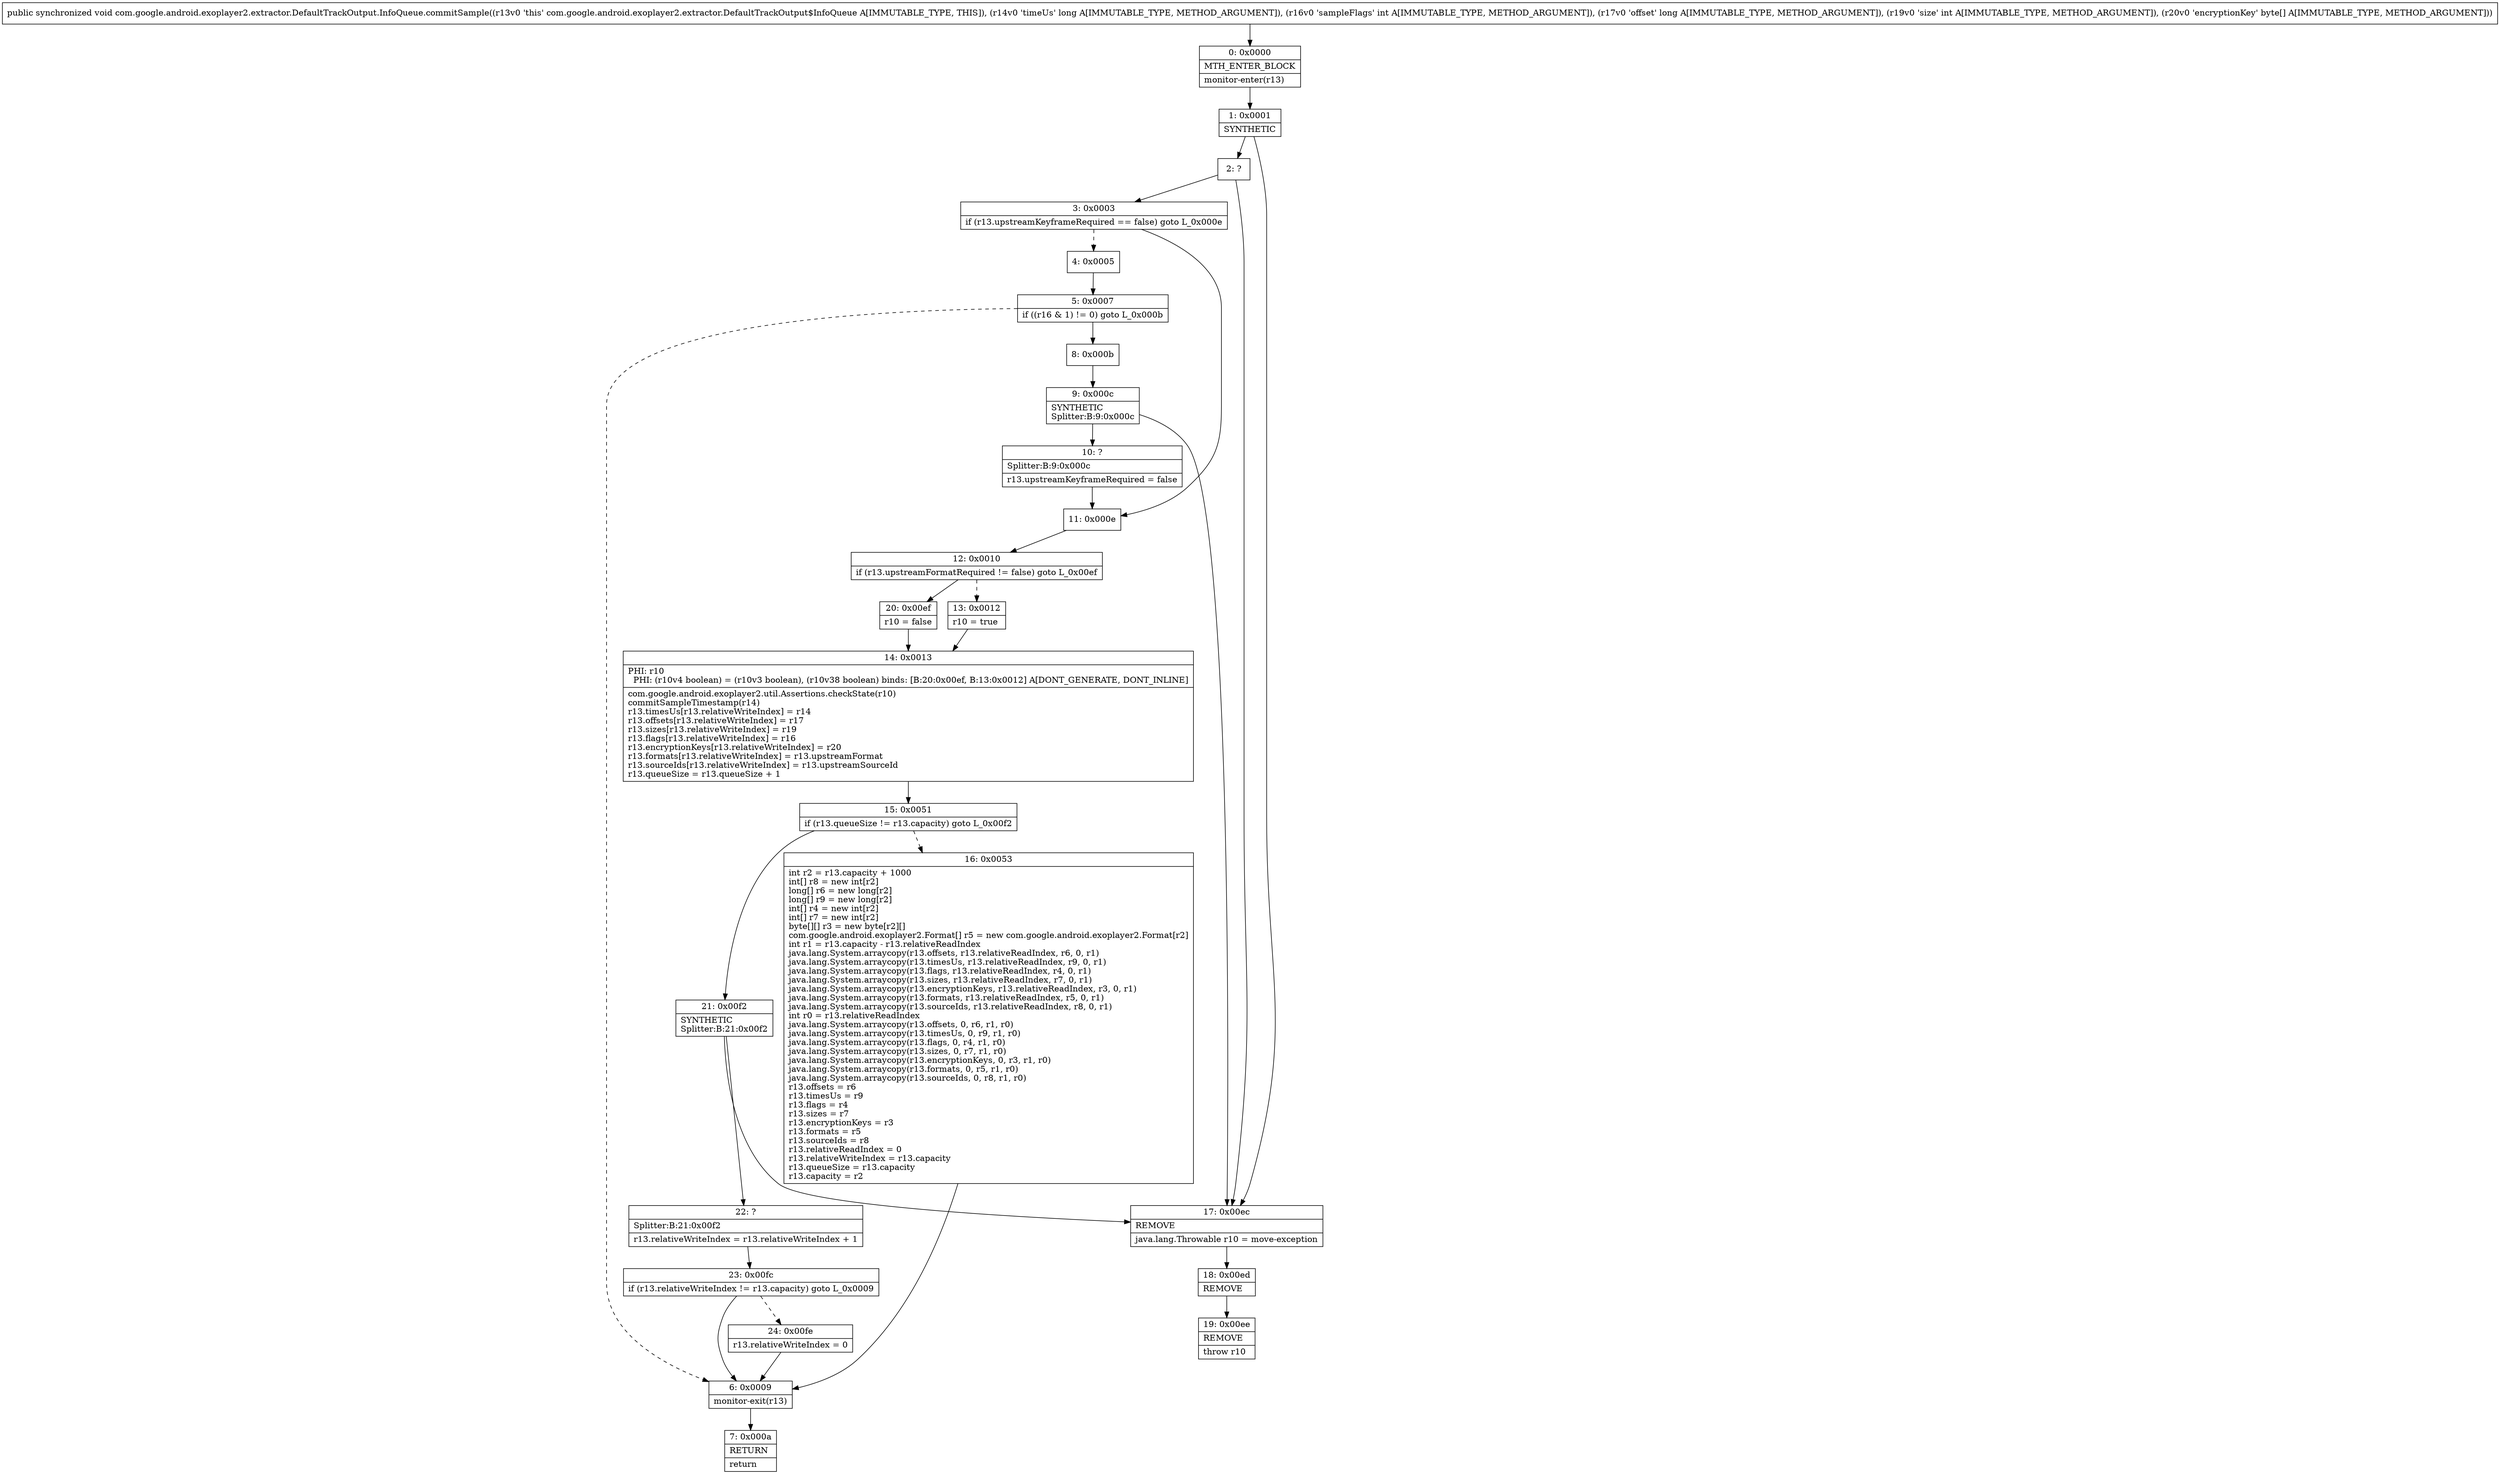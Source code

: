 digraph "CFG forcom.google.android.exoplayer2.extractor.DefaultTrackOutput.InfoQueue.commitSample(JIJI[B)V" {
Node_0 [shape=record,label="{0\:\ 0x0000|MTH_ENTER_BLOCK\l|monitor\-enter(r13)\l}"];
Node_1 [shape=record,label="{1\:\ 0x0001|SYNTHETIC\l}"];
Node_2 [shape=record,label="{2\:\ ?}"];
Node_3 [shape=record,label="{3\:\ 0x0003|if (r13.upstreamKeyframeRequired == false) goto L_0x000e\l}"];
Node_4 [shape=record,label="{4\:\ 0x0005}"];
Node_5 [shape=record,label="{5\:\ 0x0007|if ((r16 & 1) != 0) goto L_0x000b\l}"];
Node_6 [shape=record,label="{6\:\ 0x0009|monitor\-exit(r13)\l}"];
Node_7 [shape=record,label="{7\:\ 0x000a|RETURN\l|return\l}"];
Node_8 [shape=record,label="{8\:\ 0x000b}"];
Node_9 [shape=record,label="{9\:\ 0x000c|SYNTHETIC\lSplitter:B:9:0x000c\l}"];
Node_10 [shape=record,label="{10\:\ ?|Splitter:B:9:0x000c\l|r13.upstreamKeyframeRequired = false\l}"];
Node_11 [shape=record,label="{11\:\ 0x000e}"];
Node_12 [shape=record,label="{12\:\ 0x0010|if (r13.upstreamFormatRequired != false) goto L_0x00ef\l}"];
Node_13 [shape=record,label="{13\:\ 0x0012|r10 = true\l}"];
Node_14 [shape=record,label="{14\:\ 0x0013|PHI: r10 \l  PHI: (r10v4 boolean) = (r10v3 boolean), (r10v38 boolean) binds: [B:20:0x00ef, B:13:0x0012] A[DONT_GENERATE, DONT_INLINE]\l|com.google.android.exoplayer2.util.Assertions.checkState(r10)\lcommitSampleTimestamp(r14)\lr13.timesUs[r13.relativeWriteIndex] = r14\lr13.offsets[r13.relativeWriteIndex] = r17\lr13.sizes[r13.relativeWriteIndex] = r19\lr13.flags[r13.relativeWriteIndex] = r16\lr13.encryptionKeys[r13.relativeWriteIndex] = r20\lr13.formats[r13.relativeWriteIndex] = r13.upstreamFormat\lr13.sourceIds[r13.relativeWriteIndex] = r13.upstreamSourceId\lr13.queueSize = r13.queueSize + 1\l}"];
Node_15 [shape=record,label="{15\:\ 0x0051|if (r13.queueSize != r13.capacity) goto L_0x00f2\l}"];
Node_16 [shape=record,label="{16\:\ 0x0053|int r2 = r13.capacity + 1000\lint[] r8 = new int[r2]\llong[] r6 = new long[r2]\llong[] r9 = new long[r2]\lint[] r4 = new int[r2]\lint[] r7 = new int[r2]\lbyte[][] r3 = new byte[r2][]\lcom.google.android.exoplayer2.Format[] r5 = new com.google.android.exoplayer2.Format[r2]\lint r1 = r13.capacity \- r13.relativeReadIndex\ljava.lang.System.arraycopy(r13.offsets, r13.relativeReadIndex, r6, 0, r1)\ljava.lang.System.arraycopy(r13.timesUs, r13.relativeReadIndex, r9, 0, r1)\ljava.lang.System.arraycopy(r13.flags, r13.relativeReadIndex, r4, 0, r1)\ljava.lang.System.arraycopy(r13.sizes, r13.relativeReadIndex, r7, 0, r1)\ljava.lang.System.arraycopy(r13.encryptionKeys, r13.relativeReadIndex, r3, 0, r1)\ljava.lang.System.arraycopy(r13.formats, r13.relativeReadIndex, r5, 0, r1)\ljava.lang.System.arraycopy(r13.sourceIds, r13.relativeReadIndex, r8, 0, r1)\lint r0 = r13.relativeReadIndex\ljava.lang.System.arraycopy(r13.offsets, 0, r6, r1, r0)\ljava.lang.System.arraycopy(r13.timesUs, 0, r9, r1, r0)\ljava.lang.System.arraycopy(r13.flags, 0, r4, r1, r0)\ljava.lang.System.arraycopy(r13.sizes, 0, r7, r1, r0)\ljava.lang.System.arraycopy(r13.encryptionKeys, 0, r3, r1, r0)\ljava.lang.System.arraycopy(r13.formats, 0, r5, r1, r0)\ljava.lang.System.arraycopy(r13.sourceIds, 0, r8, r1, r0)\lr13.offsets = r6\lr13.timesUs = r9\lr13.flags = r4\lr13.sizes = r7\lr13.encryptionKeys = r3\lr13.formats = r5\lr13.sourceIds = r8\lr13.relativeReadIndex = 0\lr13.relativeWriteIndex = r13.capacity\lr13.queueSize = r13.capacity\lr13.capacity = r2\l}"];
Node_17 [shape=record,label="{17\:\ 0x00ec|REMOVE\l|java.lang.Throwable r10 = move\-exception\l}"];
Node_18 [shape=record,label="{18\:\ 0x00ed|REMOVE\l}"];
Node_19 [shape=record,label="{19\:\ 0x00ee|REMOVE\l|throw r10\l}"];
Node_20 [shape=record,label="{20\:\ 0x00ef|r10 = false\l}"];
Node_21 [shape=record,label="{21\:\ 0x00f2|SYNTHETIC\lSplitter:B:21:0x00f2\l}"];
Node_22 [shape=record,label="{22\:\ ?|Splitter:B:21:0x00f2\l|r13.relativeWriteIndex = r13.relativeWriteIndex + 1\l}"];
Node_23 [shape=record,label="{23\:\ 0x00fc|if (r13.relativeWriteIndex != r13.capacity) goto L_0x0009\l}"];
Node_24 [shape=record,label="{24\:\ 0x00fe|r13.relativeWriteIndex = 0\l}"];
MethodNode[shape=record,label="{public synchronized void com.google.android.exoplayer2.extractor.DefaultTrackOutput.InfoQueue.commitSample((r13v0 'this' com.google.android.exoplayer2.extractor.DefaultTrackOutput$InfoQueue A[IMMUTABLE_TYPE, THIS]), (r14v0 'timeUs' long A[IMMUTABLE_TYPE, METHOD_ARGUMENT]), (r16v0 'sampleFlags' int A[IMMUTABLE_TYPE, METHOD_ARGUMENT]), (r17v0 'offset' long A[IMMUTABLE_TYPE, METHOD_ARGUMENT]), (r19v0 'size' int A[IMMUTABLE_TYPE, METHOD_ARGUMENT]), (r20v0 'encryptionKey' byte[] A[IMMUTABLE_TYPE, METHOD_ARGUMENT])) }"];
MethodNode -> Node_0;
Node_0 -> Node_1;
Node_1 -> Node_2;
Node_1 -> Node_17;
Node_2 -> Node_3;
Node_2 -> Node_17;
Node_3 -> Node_4[style=dashed];
Node_3 -> Node_11;
Node_4 -> Node_5;
Node_5 -> Node_6[style=dashed];
Node_5 -> Node_8;
Node_6 -> Node_7;
Node_8 -> Node_9;
Node_9 -> Node_10;
Node_9 -> Node_17;
Node_10 -> Node_11;
Node_11 -> Node_12;
Node_12 -> Node_13[style=dashed];
Node_12 -> Node_20;
Node_13 -> Node_14;
Node_14 -> Node_15;
Node_15 -> Node_16[style=dashed];
Node_15 -> Node_21;
Node_16 -> Node_6;
Node_17 -> Node_18;
Node_18 -> Node_19;
Node_20 -> Node_14;
Node_21 -> Node_22;
Node_21 -> Node_17;
Node_22 -> Node_23;
Node_23 -> Node_6;
Node_23 -> Node_24[style=dashed];
Node_24 -> Node_6;
}


